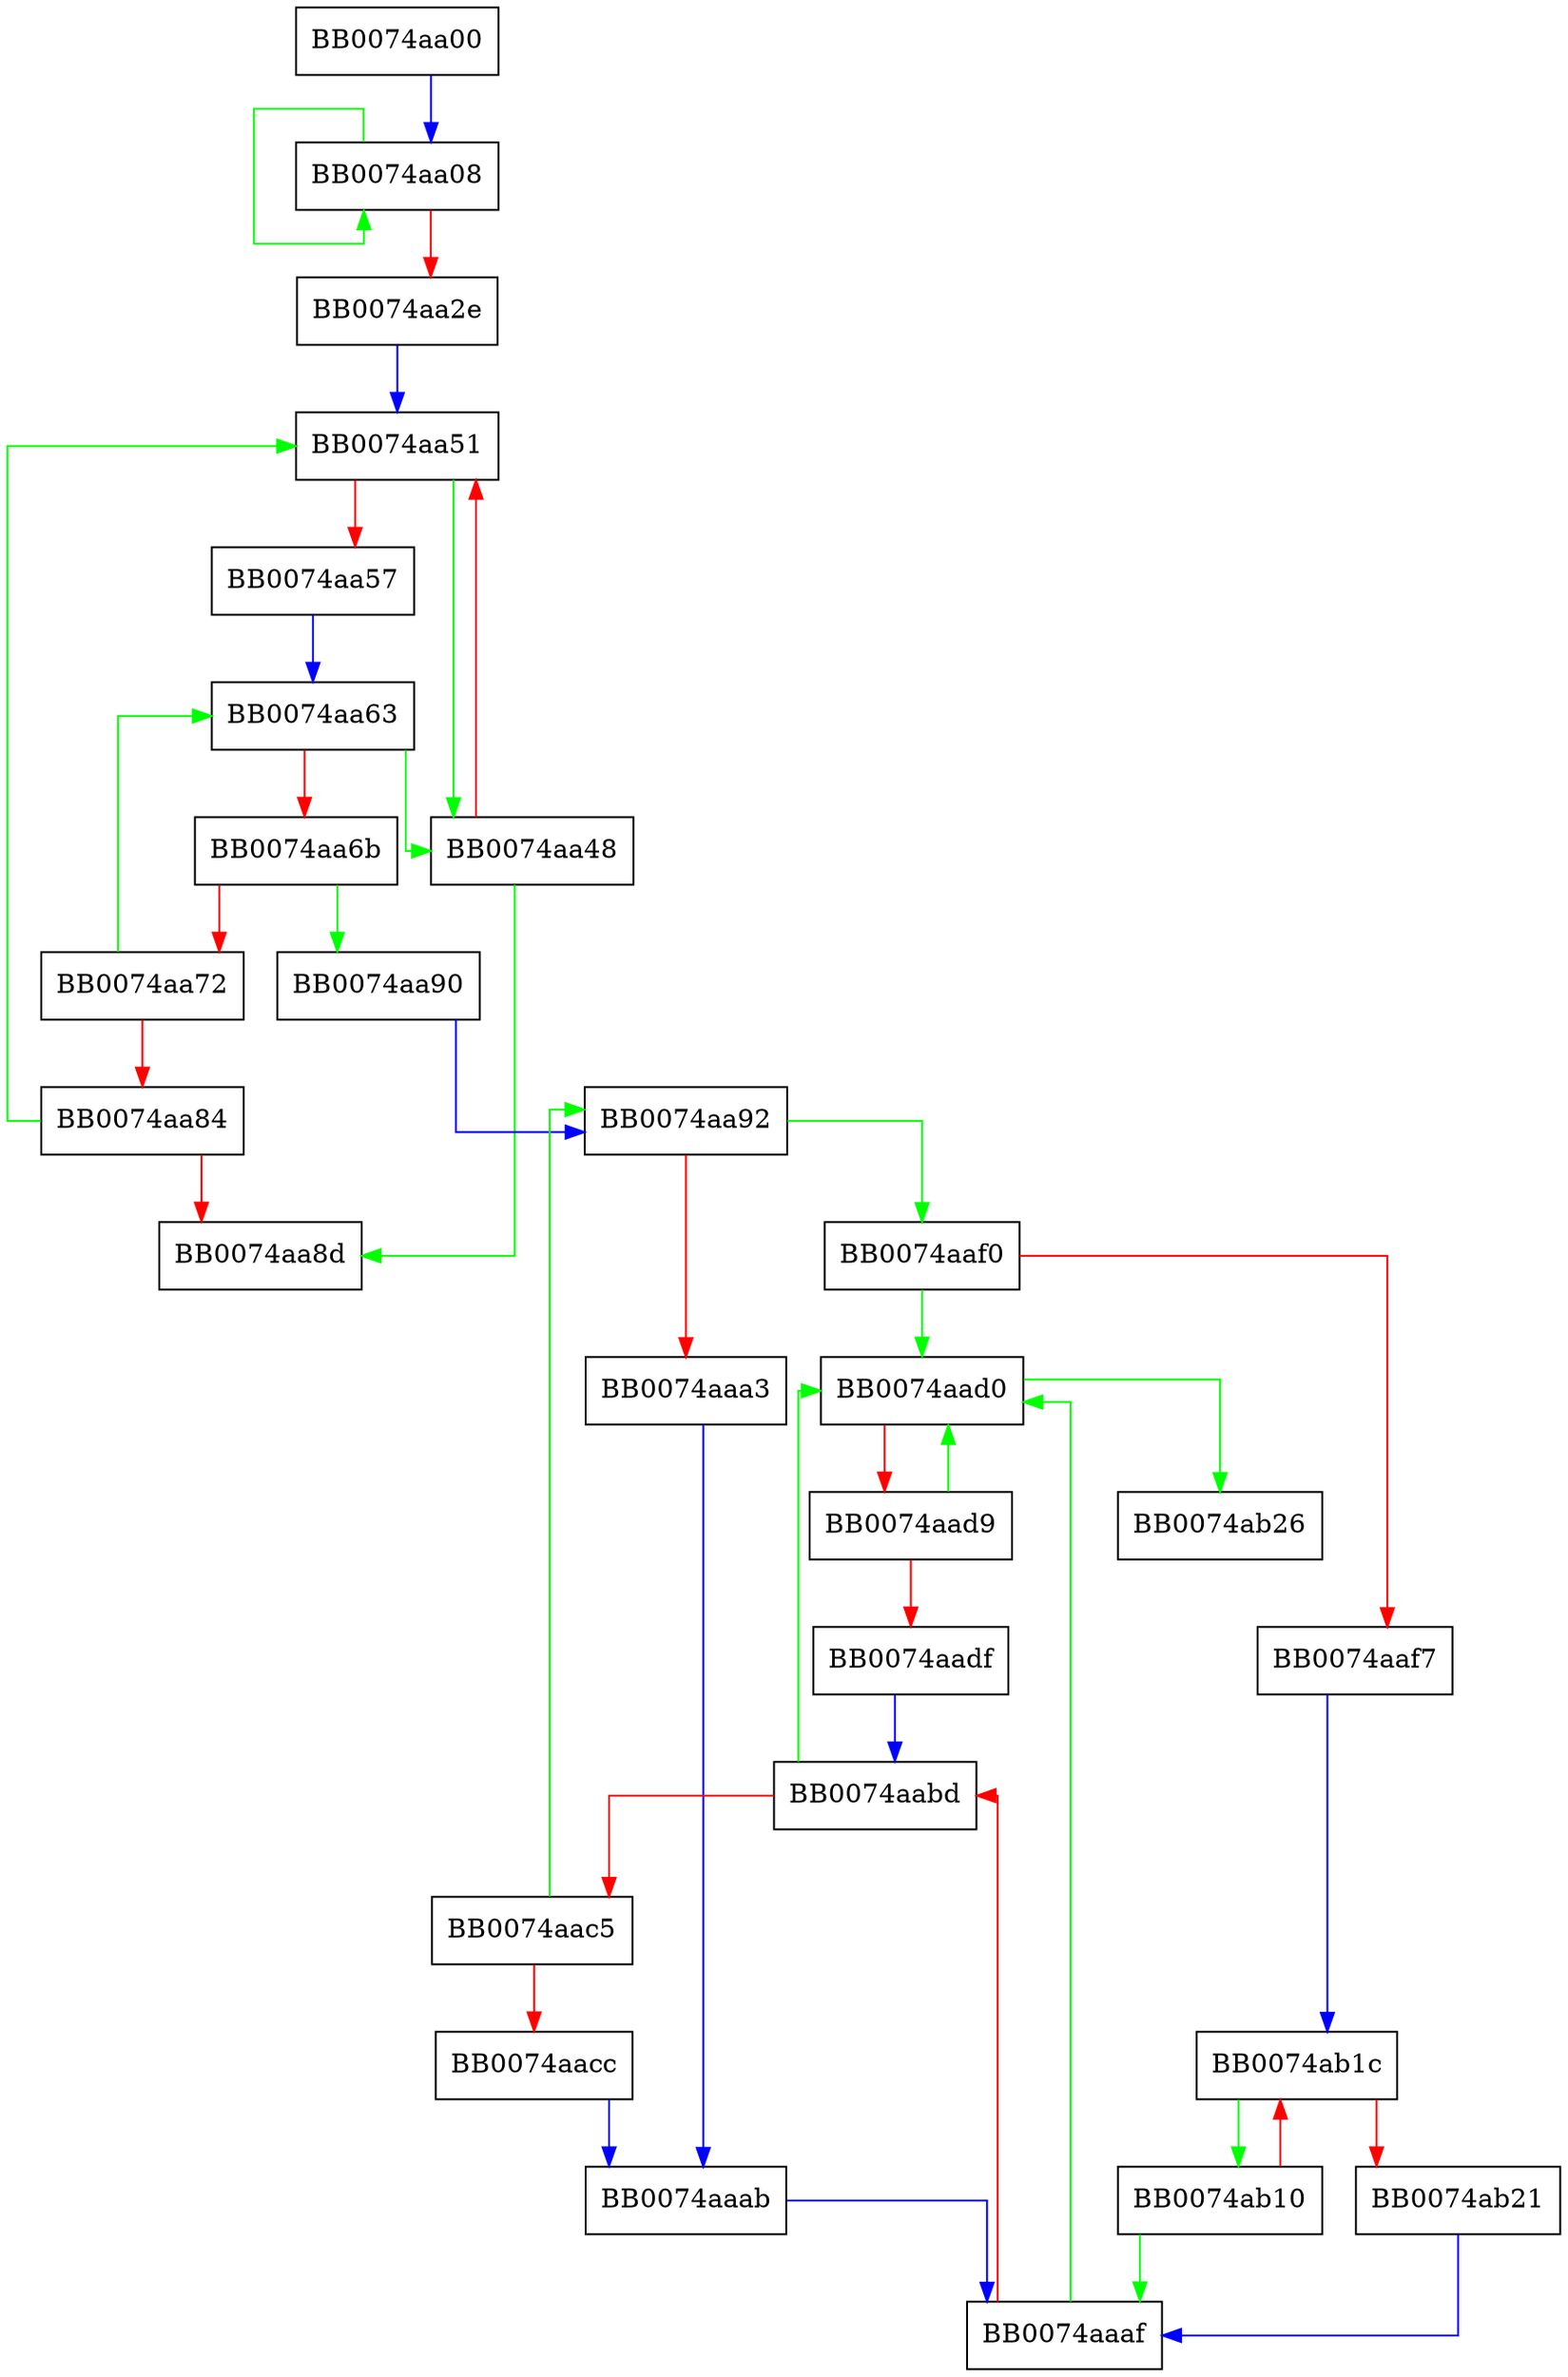 digraph slide {
  node [shape="box"];
  graph [splines=ortho];
  BB0074aa00 -> BB0074aa08 [color="blue"];
  BB0074aa08 -> BB0074aa08 [color="green"];
  BB0074aa08 -> BB0074aa2e [color="red"];
  BB0074aa2e -> BB0074aa51 [color="blue"];
  BB0074aa48 -> BB0074aa8d [color="green"];
  BB0074aa48 -> BB0074aa51 [color="red"];
  BB0074aa51 -> BB0074aa48 [color="green"];
  BB0074aa51 -> BB0074aa57 [color="red"];
  BB0074aa57 -> BB0074aa63 [color="blue"];
  BB0074aa63 -> BB0074aa48 [color="green"];
  BB0074aa63 -> BB0074aa6b [color="red"];
  BB0074aa6b -> BB0074aa90 [color="green"];
  BB0074aa6b -> BB0074aa72 [color="red"];
  BB0074aa72 -> BB0074aa63 [color="green"];
  BB0074aa72 -> BB0074aa84 [color="red"];
  BB0074aa84 -> BB0074aa51 [color="green"];
  BB0074aa84 -> BB0074aa8d [color="red"];
  BB0074aa90 -> BB0074aa92 [color="blue"];
  BB0074aa92 -> BB0074aaf0 [color="green"];
  BB0074aa92 -> BB0074aaa3 [color="red"];
  BB0074aaa3 -> BB0074aaab [color="blue"];
  BB0074aaab -> BB0074aaaf [color="blue"];
  BB0074aaaf -> BB0074aad0 [color="green"];
  BB0074aaaf -> BB0074aabd [color="red"];
  BB0074aabd -> BB0074aad0 [color="green"];
  BB0074aabd -> BB0074aac5 [color="red"];
  BB0074aac5 -> BB0074aa92 [color="green"];
  BB0074aac5 -> BB0074aacc [color="red"];
  BB0074aacc -> BB0074aaab [color="blue"];
  BB0074aad0 -> BB0074ab26 [color="green"];
  BB0074aad0 -> BB0074aad9 [color="red"];
  BB0074aad9 -> BB0074aad0 [color="green"];
  BB0074aad9 -> BB0074aadf [color="red"];
  BB0074aadf -> BB0074aabd [color="blue"];
  BB0074aaf0 -> BB0074aad0 [color="green"];
  BB0074aaf0 -> BB0074aaf7 [color="red"];
  BB0074aaf7 -> BB0074ab1c [color="blue"];
  BB0074ab10 -> BB0074aaaf [color="green"];
  BB0074ab10 -> BB0074ab1c [color="red"];
  BB0074ab1c -> BB0074ab10 [color="green"];
  BB0074ab1c -> BB0074ab21 [color="red"];
  BB0074ab21 -> BB0074aaaf [color="blue"];
}